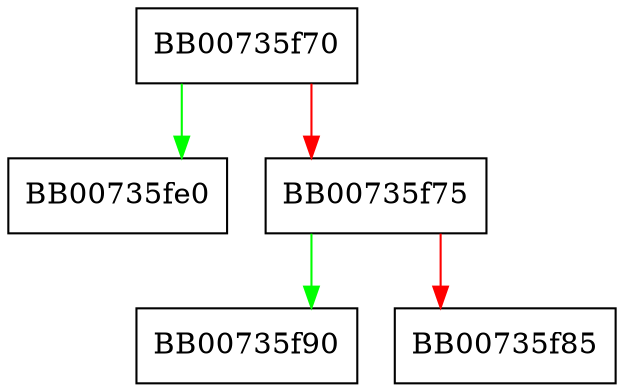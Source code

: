 digraph _CONF_new_data {
  node [shape="box"];
  graph [splines=ortho];
  BB00735f70 -> BB00735fe0 [color="green"];
  BB00735f70 -> BB00735f75 [color="red"];
  BB00735f75 -> BB00735f90 [color="green"];
  BB00735f75 -> BB00735f85 [color="red"];
}